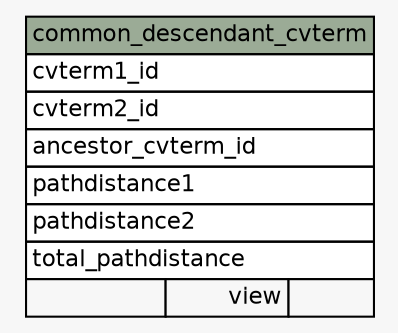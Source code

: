 // dot 2.38.0 on Mac OS X 10.9.3
// SchemaSpy rev 590
digraph "common_descendant_cvterm" {
  graph [
    rankdir="RL"
    bgcolor="#f7f7f7"
    nodesep="0.18"
    ranksep="0.46"
    fontname="Helvetica"
    fontsize="11"
  ];
  node [
    fontname="Helvetica"
    fontsize="11"
    shape="plaintext"
  ];
  edge [
    arrowsize="0.8"
  ];
  "common_descendant_cvterm" [
    label=<
    <TABLE BORDER="0" CELLBORDER="1" CELLSPACING="0" BGCOLOR="#ffffff">
      <TR><TD COLSPAN="3" BGCOLOR="#9bab96" ALIGN="CENTER">common_descendant_cvterm</TD></TR>
      <TR><TD PORT="cvterm1_id" COLSPAN="3" ALIGN="LEFT">cvterm1_id</TD></TR>
      <TR><TD PORT="cvterm2_id" COLSPAN="3" ALIGN="LEFT">cvterm2_id</TD></TR>
      <TR><TD PORT="ancestor_cvterm_id" COLSPAN="3" ALIGN="LEFT">ancestor_cvterm_id</TD></TR>
      <TR><TD PORT="pathdistance1" COLSPAN="3" ALIGN="LEFT">pathdistance1</TD></TR>
      <TR><TD PORT="pathdistance2" COLSPAN="3" ALIGN="LEFT">pathdistance2</TD></TR>
      <TR><TD PORT="total_pathdistance" COLSPAN="3" ALIGN="LEFT">total_pathdistance</TD></TR>
      <TR><TD ALIGN="LEFT" BGCOLOR="#f7f7f7">  </TD><TD ALIGN="RIGHT" BGCOLOR="#f7f7f7">view</TD><TD ALIGN="RIGHT" BGCOLOR="#f7f7f7">  </TD></TR>
    </TABLE>>
    URL="tables/common_descendant_cvterm.html"
    tooltip="common_descendant_cvterm"
  ];
}
